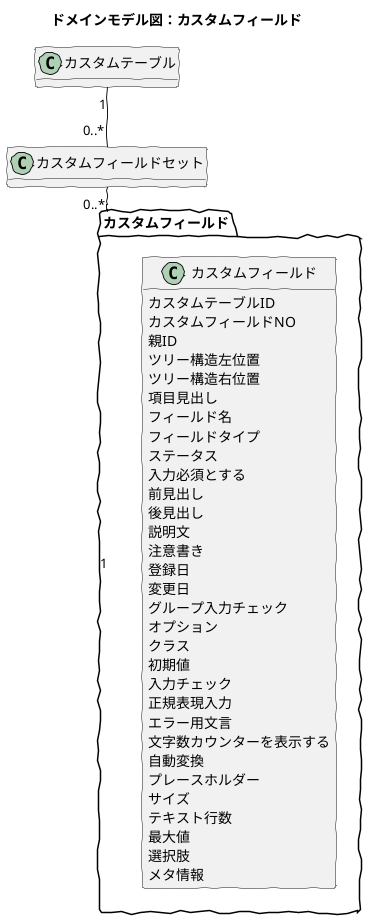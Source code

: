 @startuml
skinparam handwritten true
skinparam backgroundColor white
hide method

title ドメインモデル図：カスタムフィールド

package カスタムフィールド {
	
	class カスタムフィールド {
		カスタムテーブルID
		カスタムフィールドNO
		親ID
		ツリー構造左位置
		ツリー構造右位置
		項目見出し
		フィールド名
		フィールドタイプ
		ステータス
		入力必須とする
		前見出し
		後見出し
		説明文
		注意書き
		登録日
		変更日
		グループ入力チェック
		オプション
		クラス
		初期値
		入力チェック
		正規表現入力
		エラー用文言
		文字数カウンターを表示する
		自動変換
		プレースホルダー
		サイズ
		テキスト行数
		最大値
		選択肢
		メタ情報
	}

}

カスタムフィールド "1" -up- "0..*" カスタムフィールドセット
カスタムフィールドセット "0..*" -up- "1" カスタムテーブル

@enduml
